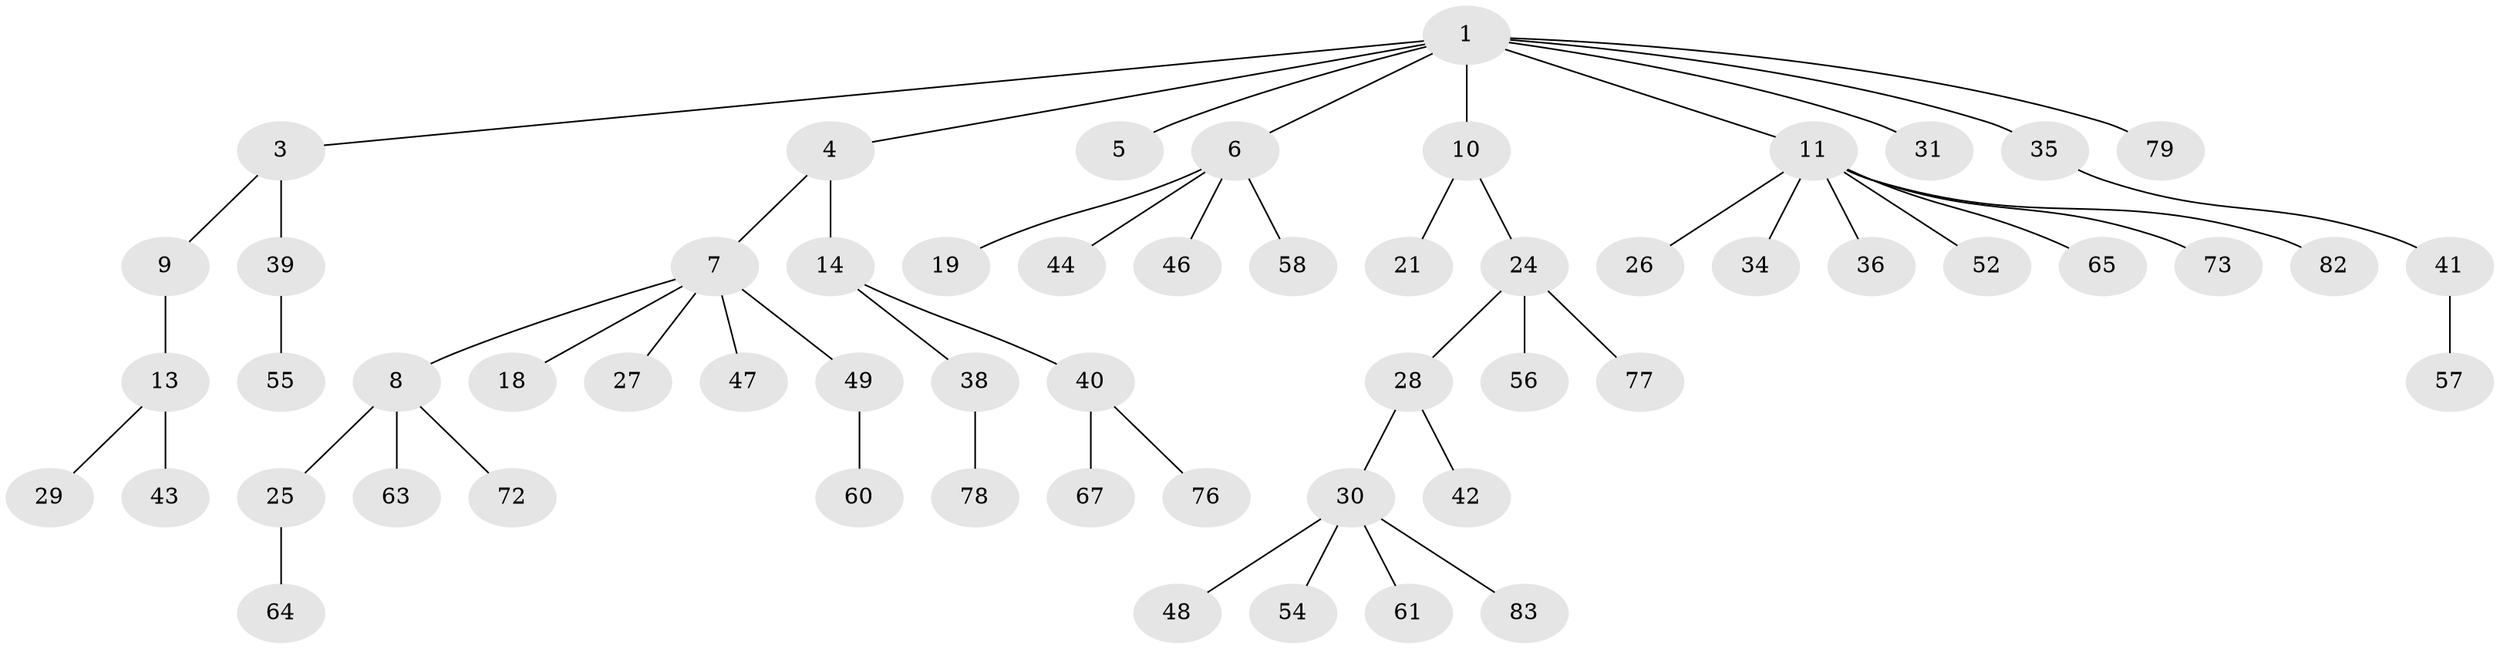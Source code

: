 // original degree distribution, {6: 0.03614457831325301, 5: 0.024096385542168676, 3: 0.14457831325301204, 4: 0.08433734939759036, 2: 0.1566265060240964, 1: 0.5542168674698795}
// Generated by graph-tools (version 1.1) at 2025/42/03/06/25 10:42:02]
// undirected, 57 vertices, 56 edges
graph export_dot {
graph [start="1"]
  node [color=gray90,style=filled];
  1 [super="+2"];
  3;
  4 [super="+20"];
  5 [super="+53"];
  6 [super="+12"];
  7 [super="+32"];
  8 [super="+45"];
  9 [super="+66"];
  10 [super="+16"];
  11 [super="+17"];
  13 [super="+23"];
  14 [super="+15"];
  18 [super="+22"];
  19;
  21;
  24 [super="+50"];
  25 [super="+51"];
  26;
  27 [super="+33"];
  28 [super="+37"];
  29;
  30 [super="+70"];
  31;
  34;
  35;
  36 [super="+68"];
  38 [super="+59"];
  39 [super="+81"];
  40;
  41 [super="+69"];
  42;
  43;
  44 [super="+75"];
  46;
  47;
  48;
  49 [super="+62"];
  52;
  54;
  55;
  56;
  57;
  58;
  60 [super="+71"];
  61;
  63;
  64;
  65;
  67 [super="+74"];
  72;
  73 [super="+80"];
  76;
  77;
  78;
  79;
  82;
  83;
  1 -- 3;
  1 -- 10;
  1 -- 11;
  1 -- 35;
  1 -- 79;
  1 -- 4;
  1 -- 5;
  1 -- 6;
  1 -- 31;
  3 -- 9;
  3 -- 39;
  4 -- 7;
  4 -- 14;
  6 -- 46;
  6 -- 58;
  6 -- 19;
  6 -- 44;
  7 -- 8;
  7 -- 18;
  7 -- 27;
  7 -- 49;
  7 -- 47;
  8 -- 25;
  8 -- 72;
  8 -- 63;
  9 -- 13;
  10 -- 24;
  10 -- 21;
  11 -- 36;
  11 -- 73;
  11 -- 65;
  11 -- 34;
  11 -- 82;
  11 -- 52;
  11 -- 26;
  13 -- 29;
  13 -- 43;
  14 -- 38;
  14 -- 40;
  24 -- 28;
  24 -- 56;
  24 -- 77;
  25 -- 64;
  28 -- 30;
  28 -- 42;
  30 -- 48;
  30 -- 54;
  30 -- 61;
  30 -- 83;
  35 -- 41;
  38 -- 78;
  39 -- 55;
  40 -- 67;
  40 -- 76;
  41 -- 57;
  49 -- 60;
}
